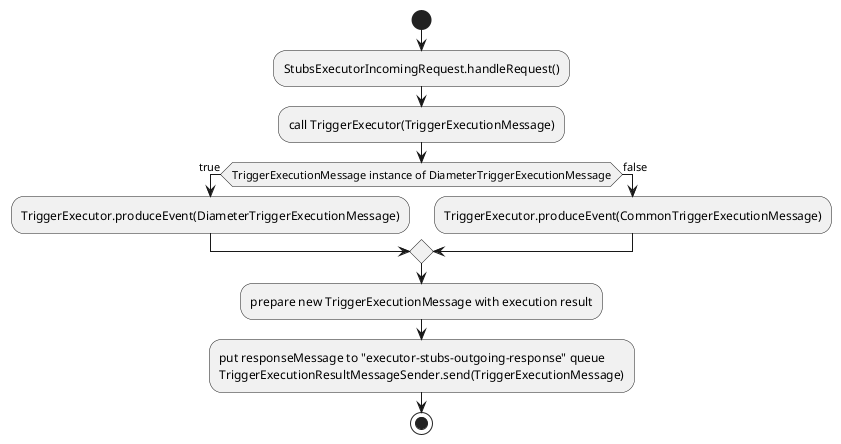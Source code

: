 @startuml

start
:StubsExecutorIncomingRequest.handleRequest();
:call TriggerExecutor(TriggerExecutionMessage);
if (TriggerExecutionMessage instance of DiameterTriggerExecutionMessage) then (true)
  :TriggerExecutor.produceEvent(DiameterTriggerExecutionMessage);
else (false)
:TriggerExecutor.produceEvent(CommonTriggerExecutionMessage);
endif
:prepare new TriggerExecutionMessage with execution result;
:put responseMessage to "executor-stubs-outgoing-response" queue
TriggerExecutionResultMessageSender.send(TriggerExecutionMessage);
stop

@enduml
